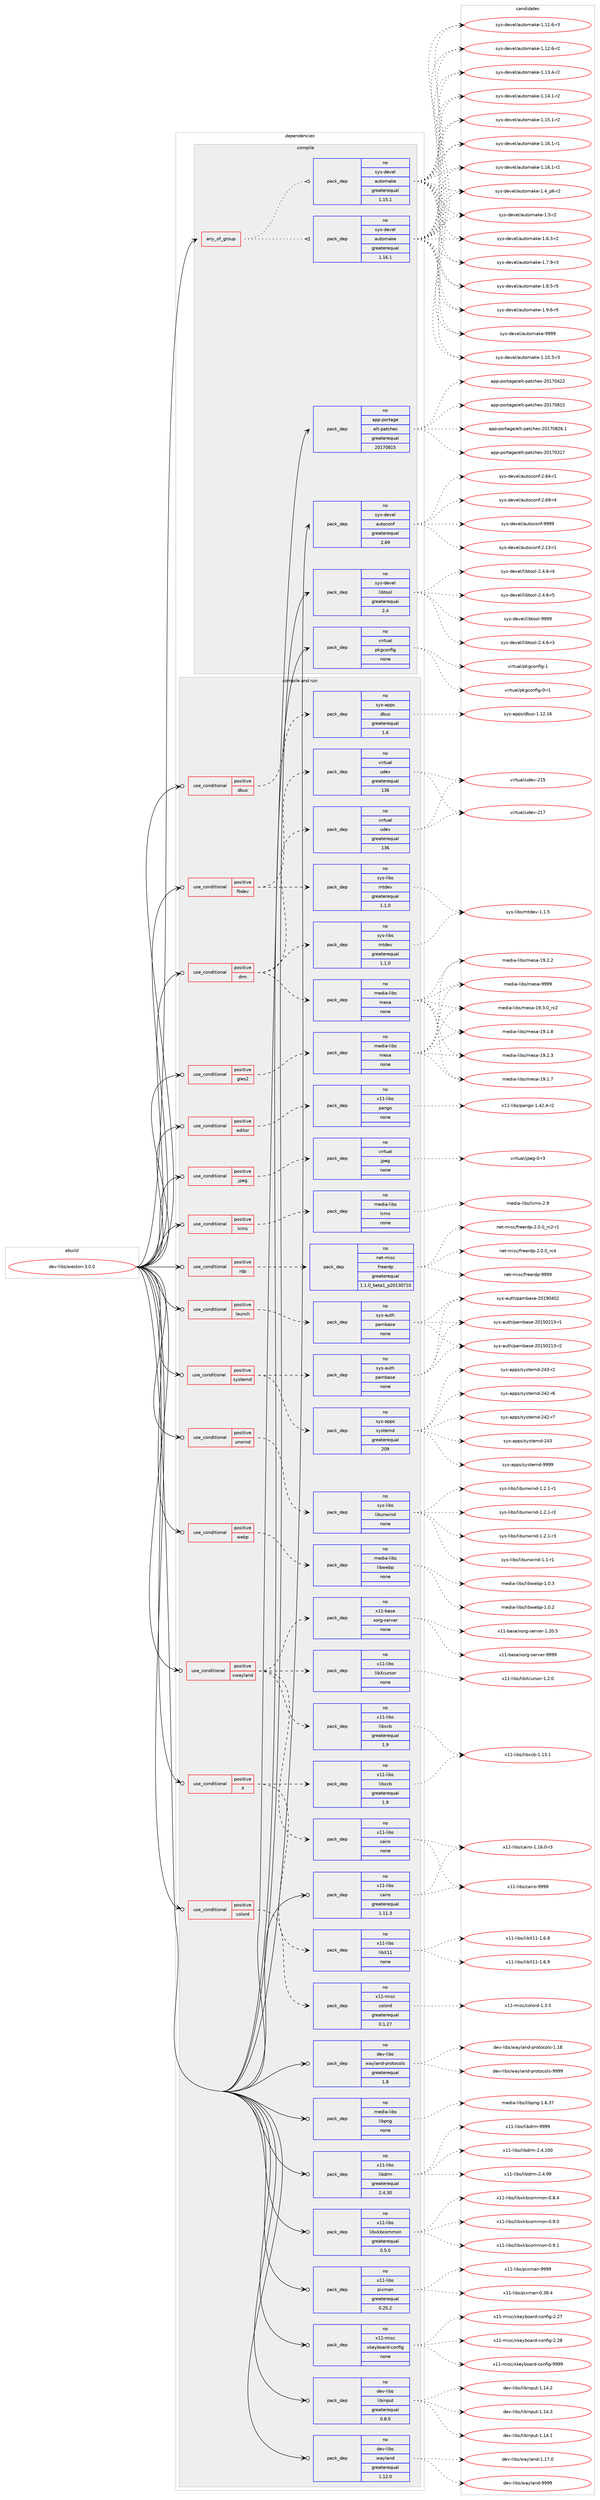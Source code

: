 digraph prolog {

# *************
# Graph options
# *************

newrank=true;
concentrate=true;
compound=true;
graph [rankdir=LR,fontname=Helvetica,fontsize=10,ranksep=1.5];#, ranksep=2.5, nodesep=0.2];
edge  [arrowhead=vee];
node  [fontname=Helvetica,fontsize=10];

# **********
# The ebuild
# **********

subgraph cluster_leftcol {
color=gray;
rank=same;
label=<<i>ebuild</i>>;
id [label="dev-libs/weston-3.0.0", color=red, width=4, href="../dev-libs/weston-3.0.0.svg"];
}

# ****************
# The dependencies
# ****************

subgraph cluster_midcol {
color=gray;
label=<<i>dependencies</i>>;
subgraph cluster_compile {
fillcolor="#eeeeee";
style=filled;
label=<<i>compile</i>>;
subgraph any11236 {
dependency569337 [label=<<TABLE BORDER="0" CELLBORDER="1" CELLSPACING="0" CELLPADDING="4"><TR><TD CELLPADDING="10">any_of_group</TD></TR></TABLE>>, shape=none, color=red];subgraph pack425111 {
dependency569338 [label=<<TABLE BORDER="0" CELLBORDER="1" CELLSPACING="0" CELLPADDING="4" WIDTH="220"><TR><TD ROWSPAN="6" CELLPADDING="30">pack_dep</TD></TR><TR><TD WIDTH="110">no</TD></TR><TR><TD>sys-devel</TD></TR><TR><TD>automake</TD></TR><TR><TD>greaterequal</TD></TR><TR><TD>1.16.1</TD></TR></TABLE>>, shape=none, color=blue];
}
dependency569337:e -> dependency569338:w [weight=20,style="dotted",arrowhead="oinv"];
subgraph pack425112 {
dependency569339 [label=<<TABLE BORDER="0" CELLBORDER="1" CELLSPACING="0" CELLPADDING="4" WIDTH="220"><TR><TD ROWSPAN="6" CELLPADDING="30">pack_dep</TD></TR><TR><TD WIDTH="110">no</TD></TR><TR><TD>sys-devel</TD></TR><TR><TD>automake</TD></TR><TR><TD>greaterequal</TD></TR><TR><TD>1.15.1</TD></TR></TABLE>>, shape=none, color=blue];
}
dependency569337:e -> dependency569339:w [weight=20,style="dotted",arrowhead="oinv"];
}
id:e -> dependency569337:w [weight=20,style="solid",arrowhead="vee"];
subgraph pack425113 {
dependency569340 [label=<<TABLE BORDER="0" CELLBORDER="1" CELLSPACING="0" CELLPADDING="4" WIDTH="220"><TR><TD ROWSPAN="6" CELLPADDING="30">pack_dep</TD></TR><TR><TD WIDTH="110">no</TD></TR><TR><TD>app-portage</TD></TR><TR><TD>elt-patches</TD></TR><TR><TD>greaterequal</TD></TR><TR><TD>20170815</TD></TR></TABLE>>, shape=none, color=blue];
}
id:e -> dependency569340:w [weight=20,style="solid",arrowhead="vee"];
subgraph pack425114 {
dependency569341 [label=<<TABLE BORDER="0" CELLBORDER="1" CELLSPACING="0" CELLPADDING="4" WIDTH="220"><TR><TD ROWSPAN="6" CELLPADDING="30">pack_dep</TD></TR><TR><TD WIDTH="110">no</TD></TR><TR><TD>sys-devel</TD></TR><TR><TD>autoconf</TD></TR><TR><TD>greaterequal</TD></TR><TR><TD>2.69</TD></TR></TABLE>>, shape=none, color=blue];
}
id:e -> dependency569341:w [weight=20,style="solid",arrowhead="vee"];
subgraph pack425115 {
dependency569342 [label=<<TABLE BORDER="0" CELLBORDER="1" CELLSPACING="0" CELLPADDING="4" WIDTH="220"><TR><TD ROWSPAN="6" CELLPADDING="30">pack_dep</TD></TR><TR><TD WIDTH="110">no</TD></TR><TR><TD>sys-devel</TD></TR><TR><TD>libtool</TD></TR><TR><TD>greaterequal</TD></TR><TR><TD>2.4</TD></TR></TABLE>>, shape=none, color=blue];
}
id:e -> dependency569342:w [weight=20,style="solid",arrowhead="vee"];
subgraph pack425116 {
dependency569343 [label=<<TABLE BORDER="0" CELLBORDER="1" CELLSPACING="0" CELLPADDING="4" WIDTH="220"><TR><TD ROWSPAN="6" CELLPADDING="30">pack_dep</TD></TR><TR><TD WIDTH="110">no</TD></TR><TR><TD>virtual</TD></TR><TR><TD>pkgconfig</TD></TR><TR><TD>none</TD></TR><TR><TD></TD></TR></TABLE>>, shape=none, color=blue];
}
id:e -> dependency569343:w [weight=20,style="solid",arrowhead="vee"];
}
subgraph cluster_compileandrun {
fillcolor="#eeeeee";
style=filled;
label=<<i>compile and run</i>>;
subgraph cond132628 {
dependency569344 [label=<<TABLE BORDER="0" CELLBORDER="1" CELLSPACING="0" CELLPADDING="4"><TR><TD ROWSPAN="3" CELLPADDING="10">use_conditional</TD></TR><TR><TD>positive</TD></TR><TR><TD>X</TD></TR></TABLE>>, shape=none, color=red];
subgraph pack425117 {
dependency569345 [label=<<TABLE BORDER="0" CELLBORDER="1" CELLSPACING="0" CELLPADDING="4" WIDTH="220"><TR><TD ROWSPAN="6" CELLPADDING="30">pack_dep</TD></TR><TR><TD WIDTH="110">no</TD></TR><TR><TD>x11-libs</TD></TR><TR><TD>libxcb</TD></TR><TR><TD>greaterequal</TD></TR><TR><TD>1.9</TD></TR></TABLE>>, shape=none, color=blue];
}
dependency569344:e -> dependency569345:w [weight=20,style="dashed",arrowhead="vee"];
subgraph pack425118 {
dependency569346 [label=<<TABLE BORDER="0" CELLBORDER="1" CELLSPACING="0" CELLPADDING="4" WIDTH="220"><TR><TD ROWSPAN="6" CELLPADDING="30">pack_dep</TD></TR><TR><TD WIDTH="110">no</TD></TR><TR><TD>x11-libs</TD></TR><TR><TD>libX11</TD></TR><TR><TD>none</TD></TR><TR><TD></TD></TR></TABLE>>, shape=none, color=blue];
}
dependency569344:e -> dependency569346:w [weight=20,style="dashed",arrowhead="vee"];
}
id:e -> dependency569344:w [weight=20,style="solid",arrowhead="odotvee"];
subgraph cond132629 {
dependency569347 [label=<<TABLE BORDER="0" CELLBORDER="1" CELLSPACING="0" CELLPADDING="4"><TR><TD ROWSPAN="3" CELLPADDING="10">use_conditional</TD></TR><TR><TD>positive</TD></TR><TR><TD>colord</TD></TR></TABLE>>, shape=none, color=red];
subgraph pack425119 {
dependency569348 [label=<<TABLE BORDER="0" CELLBORDER="1" CELLSPACING="0" CELLPADDING="4" WIDTH="220"><TR><TD ROWSPAN="6" CELLPADDING="30">pack_dep</TD></TR><TR><TD WIDTH="110">no</TD></TR><TR><TD>x11-misc</TD></TR><TR><TD>colord</TD></TR><TR><TD>greaterequal</TD></TR><TR><TD>0.1.27</TD></TR></TABLE>>, shape=none, color=blue];
}
dependency569347:e -> dependency569348:w [weight=20,style="dashed",arrowhead="vee"];
}
id:e -> dependency569347:w [weight=20,style="solid",arrowhead="odotvee"];
subgraph cond132630 {
dependency569349 [label=<<TABLE BORDER="0" CELLBORDER="1" CELLSPACING="0" CELLPADDING="4"><TR><TD ROWSPAN="3" CELLPADDING="10">use_conditional</TD></TR><TR><TD>positive</TD></TR><TR><TD>dbus</TD></TR></TABLE>>, shape=none, color=red];
subgraph pack425120 {
dependency569350 [label=<<TABLE BORDER="0" CELLBORDER="1" CELLSPACING="0" CELLPADDING="4" WIDTH="220"><TR><TD ROWSPAN="6" CELLPADDING="30">pack_dep</TD></TR><TR><TD WIDTH="110">no</TD></TR><TR><TD>sys-apps</TD></TR><TR><TD>dbus</TD></TR><TR><TD>greaterequal</TD></TR><TR><TD>1.6</TD></TR></TABLE>>, shape=none, color=blue];
}
dependency569349:e -> dependency569350:w [weight=20,style="dashed",arrowhead="vee"];
}
id:e -> dependency569349:w [weight=20,style="solid",arrowhead="odotvee"];
subgraph cond132631 {
dependency569351 [label=<<TABLE BORDER="0" CELLBORDER="1" CELLSPACING="0" CELLPADDING="4"><TR><TD ROWSPAN="3" CELLPADDING="10">use_conditional</TD></TR><TR><TD>positive</TD></TR><TR><TD>drm</TD></TR></TABLE>>, shape=none, color=red];
subgraph pack425121 {
dependency569352 [label=<<TABLE BORDER="0" CELLBORDER="1" CELLSPACING="0" CELLPADDING="4" WIDTH="220"><TR><TD ROWSPAN="6" CELLPADDING="30">pack_dep</TD></TR><TR><TD WIDTH="110">no</TD></TR><TR><TD>media-libs</TD></TR><TR><TD>mesa</TD></TR><TR><TD>none</TD></TR><TR><TD></TD></TR></TABLE>>, shape=none, color=blue];
}
dependency569351:e -> dependency569352:w [weight=20,style="dashed",arrowhead="vee"];
subgraph pack425122 {
dependency569353 [label=<<TABLE BORDER="0" CELLBORDER="1" CELLSPACING="0" CELLPADDING="4" WIDTH="220"><TR><TD ROWSPAN="6" CELLPADDING="30">pack_dep</TD></TR><TR><TD WIDTH="110">no</TD></TR><TR><TD>sys-libs</TD></TR><TR><TD>mtdev</TD></TR><TR><TD>greaterequal</TD></TR><TR><TD>1.1.0</TD></TR></TABLE>>, shape=none, color=blue];
}
dependency569351:e -> dependency569353:w [weight=20,style="dashed",arrowhead="vee"];
subgraph pack425123 {
dependency569354 [label=<<TABLE BORDER="0" CELLBORDER="1" CELLSPACING="0" CELLPADDING="4" WIDTH="220"><TR><TD ROWSPAN="6" CELLPADDING="30">pack_dep</TD></TR><TR><TD WIDTH="110">no</TD></TR><TR><TD>virtual</TD></TR><TR><TD>udev</TD></TR><TR><TD>greaterequal</TD></TR><TR><TD>136</TD></TR></TABLE>>, shape=none, color=blue];
}
dependency569351:e -> dependency569354:w [weight=20,style="dashed",arrowhead="vee"];
}
id:e -> dependency569351:w [weight=20,style="solid",arrowhead="odotvee"];
subgraph cond132632 {
dependency569355 [label=<<TABLE BORDER="0" CELLBORDER="1" CELLSPACING="0" CELLPADDING="4"><TR><TD ROWSPAN="3" CELLPADDING="10">use_conditional</TD></TR><TR><TD>positive</TD></TR><TR><TD>editor</TD></TR></TABLE>>, shape=none, color=red];
subgraph pack425124 {
dependency569356 [label=<<TABLE BORDER="0" CELLBORDER="1" CELLSPACING="0" CELLPADDING="4" WIDTH="220"><TR><TD ROWSPAN="6" CELLPADDING="30">pack_dep</TD></TR><TR><TD WIDTH="110">no</TD></TR><TR><TD>x11-libs</TD></TR><TR><TD>pango</TD></TR><TR><TD>none</TD></TR><TR><TD></TD></TR></TABLE>>, shape=none, color=blue];
}
dependency569355:e -> dependency569356:w [weight=20,style="dashed",arrowhead="vee"];
}
id:e -> dependency569355:w [weight=20,style="solid",arrowhead="odotvee"];
subgraph cond132633 {
dependency569357 [label=<<TABLE BORDER="0" CELLBORDER="1" CELLSPACING="0" CELLPADDING="4"><TR><TD ROWSPAN="3" CELLPADDING="10">use_conditional</TD></TR><TR><TD>positive</TD></TR><TR><TD>fbdev</TD></TR></TABLE>>, shape=none, color=red];
subgraph pack425125 {
dependency569358 [label=<<TABLE BORDER="0" CELLBORDER="1" CELLSPACING="0" CELLPADDING="4" WIDTH="220"><TR><TD ROWSPAN="6" CELLPADDING="30">pack_dep</TD></TR><TR><TD WIDTH="110">no</TD></TR><TR><TD>sys-libs</TD></TR><TR><TD>mtdev</TD></TR><TR><TD>greaterequal</TD></TR><TR><TD>1.1.0</TD></TR></TABLE>>, shape=none, color=blue];
}
dependency569357:e -> dependency569358:w [weight=20,style="dashed",arrowhead="vee"];
subgraph pack425126 {
dependency569359 [label=<<TABLE BORDER="0" CELLBORDER="1" CELLSPACING="0" CELLPADDING="4" WIDTH="220"><TR><TD ROWSPAN="6" CELLPADDING="30">pack_dep</TD></TR><TR><TD WIDTH="110">no</TD></TR><TR><TD>virtual</TD></TR><TR><TD>udev</TD></TR><TR><TD>greaterequal</TD></TR><TR><TD>136</TD></TR></TABLE>>, shape=none, color=blue];
}
dependency569357:e -> dependency569359:w [weight=20,style="dashed",arrowhead="vee"];
}
id:e -> dependency569357:w [weight=20,style="solid",arrowhead="odotvee"];
subgraph cond132634 {
dependency569360 [label=<<TABLE BORDER="0" CELLBORDER="1" CELLSPACING="0" CELLPADDING="4"><TR><TD ROWSPAN="3" CELLPADDING="10">use_conditional</TD></TR><TR><TD>positive</TD></TR><TR><TD>gles2</TD></TR></TABLE>>, shape=none, color=red];
subgraph pack425127 {
dependency569361 [label=<<TABLE BORDER="0" CELLBORDER="1" CELLSPACING="0" CELLPADDING="4" WIDTH="220"><TR><TD ROWSPAN="6" CELLPADDING="30">pack_dep</TD></TR><TR><TD WIDTH="110">no</TD></TR><TR><TD>media-libs</TD></TR><TR><TD>mesa</TD></TR><TR><TD>none</TD></TR><TR><TD></TD></TR></TABLE>>, shape=none, color=blue];
}
dependency569360:e -> dependency569361:w [weight=20,style="dashed",arrowhead="vee"];
}
id:e -> dependency569360:w [weight=20,style="solid",arrowhead="odotvee"];
subgraph cond132635 {
dependency569362 [label=<<TABLE BORDER="0" CELLBORDER="1" CELLSPACING="0" CELLPADDING="4"><TR><TD ROWSPAN="3" CELLPADDING="10">use_conditional</TD></TR><TR><TD>positive</TD></TR><TR><TD>jpeg</TD></TR></TABLE>>, shape=none, color=red];
subgraph pack425128 {
dependency569363 [label=<<TABLE BORDER="0" CELLBORDER="1" CELLSPACING="0" CELLPADDING="4" WIDTH="220"><TR><TD ROWSPAN="6" CELLPADDING="30">pack_dep</TD></TR><TR><TD WIDTH="110">no</TD></TR><TR><TD>virtual</TD></TR><TR><TD>jpeg</TD></TR><TR><TD>none</TD></TR><TR><TD></TD></TR></TABLE>>, shape=none, color=blue];
}
dependency569362:e -> dependency569363:w [weight=20,style="dashed",arrowhead="vee"];
}
id:e -> dependency569362:w [weight=20,style="solid",arrowhead="odotvee"];
subgraph cond132636 {
dependency569364 [label=<<TABLE BORDER="0" CELLBORDER="1" CELLSPACING="0" CELLPADDING="4"><TR><TD ROWSPAN="3" CELLPADDING="10">use_conditional</TD></TR><TR><TD>positive</TD></TR><TR><TD>launch</TD></TR></TABLE>>, shape=none, color=red];
subgraph pack425129 {
dependency569365 [label=<<TABLE BORDER="0" CELLBORDER="1" CELLSPACING="0" CELLPADDING="4" WIDTH="220"><TR><TD ROWSPAN="6" CELLPADDING="30">pack_dep</TD></TR><TR><TD WIDTH="110">no</TD></TR><TR><TD>sys-auth</TD></TR><TR><TD>pambase</TD></TR><TR><TD>none</TD></TR><TR><TD></TD></TR></TABLE>>, shape=none, color=blue];
}
dependency569364:e -> dependency569365:w [weight=20,style="dashed",arrowhead="vee"];
}
id:e -> dependency569364:w [weight=20,style="solid",arrowhead="odotvee"];
subgraph cond132637 {
dependency569366 [label=<<TABLE BORDER="0" CELLBORDER="1" CELLSPACING="0" CELLPADDING="4"><TR><TD ROWSPAN="3" CELLPADDING="10">use_conditional</TD></TR><TR><TD>positive</TD></TR><TR><TD>lcms</TD></TR></TABLE>>, shape=none, color=red];
subgraph pack425130 {
dependency569367 [label=<<TABLE BORDER="0" CELLBORDER="1" CELLSPACING="0" CELLPADDING="4" WIDTH="220"><TR><TD ROWSPAN="6" CELLPADDING="30">pack_dep</TD></TR><TR><TD WIDTH="110">no</TD></TR><TR><TD>media-libs</TD></TR><TR><TD>lcms</TD></TR><TR><TD>none</TD></TR><TR><TD></TD></TR></TABLE>>, shape=none, color=blue];
}
dependency569366:e -> dependency569367:w [weight=20,style="dashed",arrowhead="vee"];
}
id:e -> dependency569366:w [weight=20,style="solid",arrowhead="odotvee"];
subgraph cond132638 {
dependency569368 [label=<<TABLE BORDER="0" CELLBORDER="1" CELLSPACING="0" CELLPADDING="4"><TR><TD ROWSPAN="3" CELLPADDING="10">use_conditional</TD></TR><TR><TD>positive</TD></TR><TR><TD>rdp</TD></TR></TABLE>>, shape=none, color=red];
subgraph pack425131 {
dependency569369 [label=<<TABLE BORDER="0" CELLBORDER="1" CELLSPACING="0" CELLPADDING="4" WIDTH="220"><TR><TD ROWSPAN="6" CELLPADDING="30">pack_dep</TD></TR><TR><TD WIDTH="110">no</TD></TR><TR><TD>net-misc</TD></TR><TR><TD>freerdp</TD></TR><TR><TD>greaterequal</TD></TR><TR><TD>1.1.0_beta1_p20130710</TD></TR></TABLE>>, shape=none, color=blue];
}
dependency569368:e -> dependency569369:w [weight=20,style="dashed",arrowhead="vee"];
}
id:e -> dependency569368:w [weight=20,style="solid",arrowhead="odotvee"];
subgraph cond132639 {
dependency569370 [label=<<TABLE BORDER="0" CELLBORDER="1" CELLSPACING="0" CELLPADDING="4"><TR><TD ROWSPAN="3" CELLPADDING="10">use_conditional</TD></TR><TR><TD>positive</TD></TR><TR><TD>systemd</TD></TR></TABLE>>, shape=none, color=red];
subgraph pack425132 {
dependency569371 [label=<<TABLE BORDER="0" CELLBORDER="1" CELLSPACING="0" CELLPADDING="4" WIDTH="220"><TR><TD ROWSPAN="6" CELLPADDING="30">pack_dep</TD></TR><TR><TD WIDTH="110">no</TD></TR><TR><TD>sys-auth</TD></TR><TR><TD>pambase</TD></TR><TR><TD>none</TD></TR><TR><TD></TD></TR></TABLE>>, shape=none, color=blue];
}
dependency569370:e -> dependency569371:w [weight=20,style="dashed",arrowhead="vee"];
subgraph pack425133 {
dependency569372 [label=<<TABLE BORDER="0" CELLBORDER="1" CELLSPACING="0" CELLPADDING="4" WIDTH="220"><TR><TD ROWSPAN="6" CELLPADDING="30">pack_dep</TD></TR><TR><TD WIDTH="110">no</TD></TR><TR><TD>sys-apps</TD></TR><TR><TD>systemd</TD></TR><TR><TD>greaterequal</TD></TR><TR><TD>209</TD></TR></TABLE>>, shape=none, color=blue];
}
dependency569370:e -> dependency569372:w [weight=20,style="dashed",arrowhead="vee"];
}
id:e -> dependency569370:w [weight=20,style="solid",arrowhead="odotvee"];
subgraph cond132640 {
dependency569373 [label=<<TABLE BORDER="0" CELLBORDER="1" CELLSPACING="0" CELLPADDING="4"><TR><TD ROWSPAN="3" CELLPADDING="10">use_conditional</TD></TR><TR><TD>positive</TD></TR><TR><TD>unwind</TD></TR></TABLE>>, shape=none, color=red];
subgraph pack425134 {
dependency569374 [label=<<TABLE BORDER="0" CELLBORDER="1" CELLSPACING="0" CELLPADDING="4" WIDTH="220"><TR><TD ROWSPAN="6" CELLPADDING="30">pack_dep</TD></TR><TR><TD WIDTH="110">no</TD></TR><TR><TD>sys-libs</TD></TR><TR><TD>libunwind</TD></TR><TR><TD>none</TD></TR><TR><TD></TD></TR></TABLE>>, shape=none, color=blue];
}
dependency569373:e -> dependency569374:w [weight=20,style="dashed",arrowhead="vee"];
}
id:e -> dependency569373:w [weight=20,style="solid",arrowhead="odotvee"];
subgraph cond132641 {
dependency569375 [label=<<TABLE BORDER="0" CELLBORDER="1" CELLSPACING="0" CELLPADDING="4"><TR><TD ROWSPAN="3" CELLPADDING="10">use_conditional</TD></TR><TR><TD>positive</TD></TR><TR><TD>webp</TD></TR></TABLE>>, shape=none, color=red];
subgraph pack425135 {
dependency569376 [label=<<TABLE BORDER="0" CELLBORDER="1" CELLSPACING="0" CELLPADDING="4" WIDTH="220"><TR><TD ROWSPAN="6" CELLPADDING="30">pack_dep</TD></TR><TR><TD WIDTH="110">no</TD></TR><TR><TD>media-libs</TD></TR><TR><TD>libwebp</TD></TR><TR><TD>none</TD></TR><TR><TD></TD></TR></TABLE>>, shape=none, color=blue];
}
dependency569375:e -> dependency569376:w [weight=20,style="dashed",arrowhead="vee"];
}
id:e -> dependency569375:w [weight=20,style="solid",arrowhead="odotvee"];
subgraph cond132642 {
dependency569377 [label=<<TABLE BORDER="0" CELLBORDER="1" CELLSPACING="0" CELLPADDING="4"><TR><TD ROWSPAN="3" CELLPADDING="10">use_conditional</TD></TR><TR><TD>positive</TD></TR><TR><TD>xwayland</TD></TR></TABLE>>, shape=none, color=red];
subgraph pack425136 {
dependency569378 [label=<<TABLE BORDER="0" CELLBORDER="1" CELLSPACING="0" CELLPADDING="4" WIDTH="220"><TR><TD ROWSPAN="6" CELLPADDING="30">pack_dep</TD></TR><TR><TD WIDTH="110">no</TD></TR><TR><TD>x11-base</TD></TR><TR><TD>xorg-server</TD></TR><TR><TD>none</TD></TR><TR><TD></TD></TR></TABLE>>, shape=none, color=blue];
}
dependency569377:e -> dependency569378:w [weight=20,style="dashed",arrowhead="vee"];
subgraph pack425137 {
dependency569379 [label=<<TABLE BORDER="0" CELLBORDER="1" CELLSPACING="0" CELLPADDING="4" WIDTH="220"><TR><TD ROWSPAN="6" CELLPADDING="30">pack_dep</TD></TR><TR><TD WIDTH="110">no</TD></TR><TR><TD>x11-libs</TD></TR><TR><TD>cairo</TD></TR><TR><TD>none</TD></TR><TR><TD></TD></TR></TABLE>>, shape=none, color=blue];
}
dependency569377:e -> dependency569379:w [weight=20,style="dashed",arrowhead="vee"];
subgraph pack425138 {
dependency569380 [label=<<TABLE BORDER="0" CELLBORDER="1" CELLSPACING="0" CELLPADDING="4" WIDTH="220"><TR><TD ROWSPAN="6" CELLPADDING="30">pack_dep</TD></TR><TR><TD WIDTH="110">no</TD></TR><TR><TD>x11-libs</TD></TR><TR><TD>libxcb</TD></TR><TR><TD>greaterequal</TD></TR><TR><TD>1.9</TD></TR></TABLE>>, shape=none, color=blue];
}
dependency569377:e -> dependency569380:w [weight=20,style="dashed",arrowhead="vee"];
subgraph pack425139 {
dependency569381 [label=<<TABLE BORDER="0" CELLBORDER="1" CELLSPACING="0" CELLPADDING="4" WIDTH="220"><TR><TD ROWSPAN="6" CELLPADDING="30">pack_dep</TD></TR><TR><TD WIDTH="110">no</TD></TR><TR><TD>x11-libs</TD></TR><TR><TD>libXcursor</TD></TR><TR><TD>none</TD></TR><TR><TD></TD></TR></TABLE>>, shape=none, color=blue];
}
dependency569377:e -> dependency569381:w [weight=20,style="dashed",arrowhead="vee"];
}
id:e -> dependency569377:w [weight=20,style="solid",arrowhead="odotvee"];
subgraph pack425140 {
dependency569382 [label=<<TABLE BORDER="0" CELLBORDER="1" CELLSPACING="0" CELLPADDING="4" WIDTH="220"><TR><TD ROWSPAN="6" CELLPADDING="30">pack_dep</TD></TR><TR><TD WIDTH="110">no</TD></TR><TR><TD>dev-libs</TD></TR><TR><TD>libinput</TD></TR><TR><TD>greaterequal</TD></TR><TR><TD>0.8.0</TD></TR></TABLE>>, shape=none, color=blue];
}
id:e -> dependency569382:w [weight=20,style="solid",arrowhead="odotvee"];
subgraph pack425141 {
dependency569383 [label=<<TABLE BORDER="0" CELLBORDER="1" CELLSPACING="0" CELLPADDING="4" WIDTH="220"><TR><TD ROWSPAN="6" CELLPADDING="30">pack_dep</TD></TR><TR><TD WIDTH="110">no</TD></TR><TR><TD>dev-libs</TD></TR><TR><TD>wayland</TD></TR><TR><TD>greaterequal</TD></TR><TR><TD>1.12.0</TD></TR></TABLE>>, shape=none, color=blue];
}
id:e -> dependency569383:w [weight=20,style="solid",arrowhead="odotvee"];
subgraph pack425142 {
dependency569384 [label=<<TABLE BORDER="0" CELLBORDER="1" CELLSPACING="0" CELLPADDING="4" WIDTH="220"><TR><TD ROWSPAN="6" CELLPADDING="30">pack_dep</TD></TR><TR><TD WIDTH="110">no</TD></TR><TR><TD>dev-libs</TD></TR><TR><TD>wayland-protocols</TD></TR><TR><TD>greaterequal</TD></TR><TR><TD>1.8</TD></TR></TABLE>>, shape=none, color=blue];
}
id:e -> dependency569384:w [weight=20,style="solid",arrowhead="odotvee"];
subgraph pack425143 {
dependency569385 [label=<<TABLE BORDER="0" CELLBORDER="1" CELLSPACING="0" CELLPADDING="4" WIDTH="220"><TR><TD ROWSPAN="6" CELLPADDING="30">pack_dep</TD></TR><TR><TD WIDTH="110">no</TD></TR><TR><TD>media-libs</TD></TR><TR><TD>libpng</TD></TR><TR><TD>none</TD></TR><TR><TD></TD></TR></TABLE>>, shape=none, color=blue];
}
id:e -> dependency569385:w [weight=20,style="solid",arrowhead="odotvee"];
subgraph pack425144 {
dependency569386 [label=<<TABLE BORDER="0" CELLBORDER="1" CELLSPACING="0" CELLPADDING="4" WIDTH="220"><TR><TD ROWSPAN="6" CELLPADDING="30">pack_dep</TD></TR><TR><TD WIDTH="110">no</TD></TR><TR><TD>x11-libs</TD></TR><TR><TD>cairo</TD></TR><TR><TD>greaterequal</TD></TR><TR><TD>1.11.3</TD></TR></TABLE>>, shape=none, color=blue];
}
id:e -> dependency569386:w [weight=20,style="solid",arrowhead="odotvee"];
subgraph pack425145 {
dependency569387 [label=<<TABLE BORDER="0" CELLBORDER="1" CELLSPACING="0" CELLPADDING="4" WIDTH="220"><TR><TD ROWSPAN="6" CELLPADDING="30">pack_dep</TD></TR><TR><TD WIDTH="110">no</TD></TR><TR><TD>x11-libs</TD></TR><TR><TD>libdrm</TD></TR><TR><TD>greaterequal</TD></TR><TR><TD>2.4.30</TD></TR></TABLE>>, shape=none, color=blue];
}
id:e -> dependency569387:w [weight=20,style="solid",arrowhead="odotvee"];
subgraph pack425146 {
dependency569388 [label=<<TABLE BORDER="0" CELLBORDER="1" CELLSPACING="0" CELLPADDING="4" WIDTH="220"><TR><TD ROWSPAN="6" CELLPADDING="30">pack_dep</TD></TR><TR><TD WIDTH="110">no</TD></TR><TR><TD>x11-libs</TD></TR><TR><TD>libxkbcommon</TD></TR><TR><TD>greaterequal</TD></TR><TR><TD>0.5.0</TD></TR></TABLE>>, shape=none, color=blue];
}
id:e -> dependency569388:w [weight=20,style="solid",arrowhead="odotvee"];
subgraph pack425147 {
dependency569389 [label=<<TABLE BORDER="0" CELLBORDER="1" CELLSPACING="0" CELLPADDING="4" WIDTH="220"><TR><TD ROWSPAN="6" CELLPADDING="30">pack_dep</TD></TR><TR><TD WIDTH="110">no</TD></TR><TR><TD>x11-libs</TD></TR><TR><TD>pixman</TD></TR><TR><TD>greaterequal</TD></TR><TR><TD>0.25.2</TD></TR></TABLE>>, shape=none, color=blue];
}
id:e -> dependency569389:w [weight=20,style="solid",arrowhead="odotvee"];
subgraph pack425148 {
dependency569390 [label=<<TABLE BORDER="0" CELLBORDER="1" CELLSPACING="0" CELLPADDING="4" WIDTH="220"><TR><TD ROWSPAN="6" CELLPADDING="30">pack_dep</TD></TR><TR><TD WIDTH="110">no</TD></TR><TR><TD>x11-misc</TD></TR><TR><TD>xkeyboard-config</TD></TR><TR><TD>none</TD></TR><TR><TD></TD></TR></TABLE>>, shape=none, color=blue];
}
id:e -> dependency569390:w [weight=20,style="solid",arrowhead="odotvee"];
}
subgraph cluster_run {
fillcolor="#eeeeee";
style=filled;
label=<<i>run</i>>;
}
}

# **************
# The candidates
# **************

subgraph cluster_choices {
rank=same;
color=gray;
label=<<i>candidates</i>>;

subgraph choice425111 {
color=black;
nodesep=1;
choice11512111545100101118101108479711711611110997107101454946494846514511451 [label="sys-devel/automake-1.10.3-r3", color=red, width=4,href="../sys-devel/automake-1.10.3-r3.svg"];
choice11512111545100101118101108479711711611110997107101454946494946544511451 [label="sys-devel/automake-1.11.6-r3", color=red, width=4,href="../sys-devel/automake-1.11.6-r3.svg"];
choice11512111545100101118101108479711711611110997107101454946495046544511450 [label="sys-devel/automake-1.12.6-r2", color=red, width=4,href="../sys-devel/automake-1.12.6-r2.svg"];
choice11512111545100101118101108479711711611110997107101454946495146524511450 [label="sys-devel/automake-1.13.4-r2", color=red, width=4,href="../sys-devel/automake-1.13.4-r2.svg"];
choice11512111545100101118101108479711711611110997107101454946495246494511450 [label="sys-devel/automake-1.14.1-r2", color=red, width=4,href="../sys-devel/automake-1.14.1-r2.svg"];
choice11512111545100101118101108479711711611110997107101454946495346494511450 [label="sys-devel/automake-1.15.1-r2", color=red, width=4,href="../sys-devel/automake-1.15.1-r2.svg"];
choice11512111545100101118101108479711711611110997107101454946495446494511449 [label="sys-devel/automake-1.16.1-r1", color=red, width=4,href="../sys-devel/automake-1.16.1-r1.svg"];
choice11512111545100101118101108479711711611110997107101454946495446494511450 [label="sys-devel/automake-1.16.1-r2", color=red, width=4,href="../sys-devel/automake-1.16.1-r2.svg"];
choice115121115451001011181011084797117116111109971071014549465295112544511450 [label="sys-devel/automake-1.4_p6-r2", color=red, width=4,href="../sys-devel/automake-1.4_p6-r2.svg"];
choice11512111545100101118101108479711711611110997107101454946534511450 [label="sys-devel/automake-1.5-r2", color=red, width=4,href="../sys-devel/automake-1.5-r2.svg"];
choice115121115451001011181011084797117116111109971071014549465446514511450 [label="sys-devel/automake-1.6.3-r2", color=red, width=4,href="../sys-devel/automake-1.6.3-r2.svg"];
choice115121115451001011181011084797117116111109971071014549465546574511451 [label="sys-devel/automake-1.7.9-r3", color=red, width=4,href="../sys-devel/automake-1.7.9-r3.svg"];
choice115121115451001011181011084797117116111109971071014549465646534511453 [label="sys-devel/automake-1.8.5-r5", color=red, width=4,href="../sys-devel/automake-1.8.5-r5.svg"];
choice115121115451001011181011084797117116111109971071014549465746544511453 [label="sys-devel/automake-1.9.6-r5", color=red, width=4,href="../sys-devel/automake-1.9.6-r5.svg"];
choice115121115451001011181011084797117116111109971071014557575757 [label="sys-devel/automake-9999", color=red, width=4,href="../sys-devel/automake-9999.svg"];
dependency569338:e -> choice11512111545100101118101108479711711611110997107101454946494846514511451:w [style=dotted,weight="100"];
dependency569338:e -> choice11512111545100101118101108479711711611110997107101454946494946544511451:w [style=dotted,weight="100"];
dependency569338:e -> choice11512111545100101118101108479711711611110997107101454946495046544511450:w [style=dotted,weight="100"];
dependency569338:e -> choice11512111545100101118101108479711711611110997107101454946495146524511450:w [style=dotted,weight="100"];
dependency569338:e -> choice11512111545100101118101108479711711611110997107101454946495246494511450:w [style=dotted,weight="100"];
dependency569338:e -> choice11512111545100101118101108479711711611110997107101454946495346494511450:w [style=dotted,weight="100"];
dependency569338:e -> choice11512111545100101118101108479711711611110997107101454946495446494511449:w [style=dotted,weight="100"];
dependency569338:e -> choice11512111545100101118101108479711711611110997107101454946495446494511450:w [style=dotted,weight="100"];
dependency569338:e -> choice115121115451001011181011084797117116111109971071014549465295112544511450:w [style=dotted,weight="100"];
dependency569338:e -> choice11512111545100101118101108479711711611110997107101454946534511450:w [style=dotted,weight="100"];
dependency569338:e -> choice115121115451001011181011084797117116111109971071014549465446514511450:w [style=dotted,weight="100"];
dependency569338:e -> choice115121115451001011181011084797117116111109971071014549465546574511451:w [style=dotted,weight="100"];
dependency569338:e -> choice115121115451001011181011084797117116111109971071014549465646534511453:w [style=dotted,weight="100"];
dependency569338:e -> choice115121115451001011181011084797117116111109971071014549465746544511453:w [style=dotted,weight="100"];
dependency569338:e -> choice115121115451001011181011084797117116111109971071014557575757:w [style=dotted,weight="100"];
}
subgraph choice425112 {
color=black;
nodesep=1;
choice11512111545100101118101108479711711611110997107101454946494846514511451 [label="sys-devel/automake-1.10.3-r3", color=red, width=4,href="../sys-devel/automake-1.10.3-r3.svg"];
choice11512111545100101118101108479711711611110997107101454946494946544511451 [label="sys-devel/automake-1.11.6-r3", color=red, width=4,href="../sys-devel/automake-1.11.6-r3.svg"];
choice11512111545100101118101108479711711611110997107101454946495046544511450 [label="sys-devel/automake-1.12.6-r2", color=red, width=4,href="../sys-devel/automake-1.12.6-r2.svg"];
choice11512111545100101118101108479711711611110997107101454946495146524511450 [label="sys-devel/automake-1.13.4-r2", color=red, width=4,href="../sys-devel/automake-1.13.4-r2.svg"];
choice11512111545100101118101108479711711611110997107101454946495246494511450 [label="sys-devel/automake-1.14.1-r2", color=red, width=4,href="../sys-devel/automake-1.14.1-r2.svg"];
choice11512111545100101118101108479711711611110997107101454946495346494511450 [label="sys-devel/automake-1.15.1-r2", color=red, width=4,href="../sys-devel/automake-1.15.1-r2.svg"];
choice11512111545100101118101108479711711611110997107101454946495446494511449 [label="sys-devel/automake-1.16.1-r1", color=red, width=4,href="../sys-devel/automake-1.16.1-r1.svg"];
choice11512111545100101118101108479711711611110997107101454946495446494511450 [label="sys-devel/automake-1.16.1-r2", color=red, width=4,href="../sys-devel/automake-1.16.1-r2.svg"];
choice115121115451001011181011084797117116111109971071014549465295112544511450 [label="sys-devel/automake-1.4_p6-r2", color=red, width=4,href="../sys-devel/automake-1.4_p6-r2.svg"];
choice11512111545100101118101108479711711611110997107101454946534511450 [label="sys-devel/automake-1.5-r2", color=red, width=4,href="../sys-devel/automake-1.5-r2.svg"];
choice115121115451001011181011084797117116111109971071014549465446514511450 [label="sys-devel/automake-1.6.3-r2", color=red, width=4,href="../sys-devel/automake-1.6.3-r2.svg"];
choice115121115451001011181011084797117116111109971071014549465546574511451 [label="sys-devel/automake-1.7.9-r3", color=red, width=4,href="../sys-devel/automake-1.7.9-r3.svg"];
choice115121115451001011181011084797117116111109971071014549465646534511453 [label="sys-devel/automake-1.8.5-r5", color=red, width=4,href="../sys-devel/automake-1.8.5-r5.svg"];
choice115121115451001011181011084797117116111109971071014549465746544511453 [label="sys-devel/automake-1.9.6-r5", color=red, width=4,href="../sys-devel/automake-1.9.6-r5.svg"];
choice115121115451001011181011084797117116111109971071014557575757 [label="sys-devel/automake-9999", color=red, width=4,href="../sys-devel/automake-9999.svg"];
dependency569339:e -> choice11512111545100101118101108479711711611110997107101454946494846514511451:w [style=dotted,weight="100"];
dependency569339:e -> choice11512111545100101118101108479711711611110997107101454946494946544511451:w [style=dotted,weight="100"];
dependency569339:e -> choice11512111545100101118101108479711711611110997107101454946495046544511450:w [style=dotted,weight="100"];
dependency569339:e -> choice11512111545100101118101108479711711611110997107101454946495146524511450:w [style=dotted,weight="100"];
dependency569339:e -> choice11512111545100101118101108479711711611110997107101454946495246494511450:w [style=dotted,weight="100"];
dependency569339:e -> choice11512111545100101118101108479711711611110997107101454946495346494511450:w [style=dotted,weight="100"];
dependency569339:e -> choice11512111545100101118101108479711711611110997107101454946495446494511449:w [style=dotted,weight="100"];
dependency569339:e -> choice11512111545100101118101108479711711611110997107101454946495446494511450:w [style=dotted,weight="100"];
dependency569339:e -> choice115121115451001011181011084797117116111109971071014549465295112544511450:w [style=dotted,weight="100"];
dependency569339:e -> choice11512111545100101118101108479711711611110997107101454946534511450:w [style=dotted,weight="100"];
dependency569339:e -> choice115121115451001011181011084797117116111109971071014549465446514511450:w [style=dotted,weight="100"];
dependency569339:e -> choice115121115451001011181011084797117116111109971071014549465546574511451:w [style=dotted,weight="100"];
dependency569339:e -> choice115121115451001011181011084797117116111109971071014549465646534511453:w [style=dotted,weight="100"];
dependency569339:e -> choice115121115451001011181011084797117116111109971071014549465746544511453:w [style=dotted,weight="100"];
dependency569339:e -> choice115121115451001011181011084797117116111109971071014557575757:w [style=dotted,weight="100"];
}
subgraph choice425113 {
color=black;
nodesep=1;
choice97112112451121111141169710310147101108116451129711699104101115455048495548514955 [label="app-portage/elt-patches-20170317", color=red, width=4,href="../app-portage/elt-patches-20170317.svg"];
choice97112112451121111141169710310147101108116451129711699104101115455048495548525050 [label="app-portage/elt-patches-20170422", color=red, width=4,href="../app-portage/elt-patches-20170422.svg"];
choice97112112451121111141169710310147101108116451129711699104101115455048495548564953 [label="app-portage/elt-patches-20170815", color=red, width=4,href="../app-portage/elt-patches-20170815.svg"];
choice971121124511211111411697103101471011081164511297116991041011154550484955485650544649 [label="app-portage/elt-patches-20170826.1", color=red, width=4,href="../app-portage/elt-patches-20170826.1.svg"];
dependency569340:e -> choice97112112451121111141169710310147101108116451129711699104101115455048495548514955:w [style=dotted,weight="100"];
dependency569340:e -> choice97112112451121111141169710310147101108116451129711699104101115455048495548525050:w [style=dotted,weight="100"];
dependency569340:e -> choice97112112451121111141169710310147101108116451129711699104101115455048495548564953:w [style=dotted,weight="100"];
dependency569340:e -> choice971121124511211111411697103101471011081164511297116991041011154550484955485650544649:w [style=dotted,weight="100"];
}
subgraph choice425114 {
color=black;
nodesep=1;
choice1151211154510010111810110847971171161119911111010245504649514511449 [label="sys-devel/autoconf-2.13-r1", color=red, width=4,href="../sys-devel/autoconf-2.13-r1.svg"];
choice1151211154510010111810110847971171161119911111010245504654524511449 [label="sys-devel/autoconf-2.64-r1", color=red, width=4,href="../sys-devel/autoconf-2.64-r1.svg"];
choice1151211154510010111810110847971171161119911111010245504654574511452 [label="sys-devel/autoconf-2.69-r4", color=red, width=4,href="../sys-devel/autoconf-2.69-r4.svg"];
choice115121115451001011181011084797117116111991111101024557575757 [label="sys-devel/autoconf-9999", color=red, width=4,href="../sys-devel/autoconf-9999.svg"];
dependency569341:e -> choice1151211154510010111810110847971171161119911111010245504649514511449:w [style=dotted,weight="100"];
dependency569341:e -> choice1151211154510010111810110847971171161119911111010245504654524511449:w [style=dotted,weight="100"];
dependency569341:e -> choice1151211154510010111810110847971171161119911111010245504654574511452:w [style=dotted,weight="100"];
dependency569341:e -> choice115121115451001011181011084797117116111991111101024557575757:w [style=dotted,weight="100"];
}
subgraph choice425115 {
color=black;
nodesep=1;
choice1151211154510010111810110847108105981161111111084550465246544511451 [label="sys-devel/libtool-2.4.6-r3", color=red, width=4,href="../sys-devel/libtool-2.4.6-r3.svg"];
choice1151211154510010111810110847108105981161111111084550465246544511452 [label="sys-devel/libtool-2.4.6-r4", color=red, width=4,href="../sys-devel/libtool-2.4.6-r4.svg"];
choice1151211154510010111810110847108105981161111111084550465246544511453 [label="sys-devel/libtool-2.4.6-r5", color=red, width=4,href="../sys-devel/libtool-2.4.6-r5.svg"];
choice1151211154510010111810110847108105981161111111084557575757 [label="sys-devel/libtool-9999", color=red, width=4,href="../sys-devel/libtool-9999.svg"];
dependency569342:e -> choice1151211154510010111810110847108105981161111111084550465246544511451:w [style=dotted,weight="100"];
dependency569342:e -> choice1151211154510010111810110847108105981161111111084550465246544511452:w [style=dotted,weight="100"];
dependency569342:e -> choice1151211154510010111810110847108105981161111111084550465246544511453:w [style=dotted,weight="100"];
dependency569342:e -> choice1151211154510010111810110847108105981161111111084557575757:w [style=dotted,weight="100"];
}
subgraph choice425116 {
color=black;
nodesep=1;
choice11810511411611797108471121071039911111010210510345484511449 [label="virtual/pkgconfig-0-r1", color=red, width=4,href="../virtual/pkgconfig-0-r1.svg"];
choice1181051141161179710847112107103991111101021051034549 [label="virtual/pkgconfig-1", color=red, width=4,href="../virtual/pkgconfig-1.svg"];
dependency569343:e -> choice11810511411611797108471121071039911111010210510345484511449:w [style=dotted,weight="100"];
dependency569343:e -> choice1181051141161179710847112107103991111101021051034549:w [style=dotted,weight="100"];
}
subgraph choice425117 {
color=black;
nodesep=1;
choice120494945108105981154710810598120999845494649514649 [label="x11-libs/libxcb-1.13.1", color=red, width=4,href="../x11-libs/libxcb-1.13.1.svg"];
dependency569345:e -> choice120494945108105981154710810598120999845494649514649:w [style=dotted,weight="100"];
}
subgraph choice425118 {
color=black;
nodesep=1;
choice120494945108105981154710810598884949454946544656 [label="x11-libs/libX11-1.6.8", color=red, width=4,href="../x11-libs/libX11-1.6.8.svg"];
choice120494945108105981154710810598884949454946544657 [label="x11-libs/libX11-1.6.9", color=red, width=4,href="../x11-libs/libX11-1.6.9.svg"];
dependency569346:e -> choice120494945108105981154710810598884949454946544656:w [style=dotted,weight="100"];
dependency569346:e -> choice120494945108105981154710810598884949454946544657:w [style=dotted,weight="100"];
}
subgraph choice425119 {
color=black;
nodesep=1;
choice120494945109105115994799111108111114100454946514653 [label="x11-misc/colord-1.3.5", color=red, width=4,href="../x11-misc/colord-1.3.5.svg"];
dependency569348:e -> choice120494945109105115994799111108111114100454946514653:w [style=dotted,weight="100"];
}
subgraph choice425120 {
color=black;
nodesep=1;
choice115121115459711211211547100981171154549464950464954 [label="sys-apps/dbus-1.12.16", color=red, width=4,href="../sys-apps/dbus-1.12.16.svg"];
dependency569350:e -> choice115121115459711211211547100981171154549464950464954:w [style=dotted,weight="100"];
}
subgraph choice425121 {
color=black;
nodesep=1;
choice109101100105974510810598115471091011159745495746494655 [label="media-libs/mesa-19.1.7", color=red, width=4,href="../media-libs/mesa-19.1.7.svg"];
choice109101100105974510810598115471091011159745495746494656 [label="media-libs/mesa-19.1.8", color=red, width=4,href="../media-libs/mesa-19.1.8.svg"];
choice109101100105974510810598115471091011159745495746504650 [label="media-libs/mesa-19.2.2", color=red, width=4,href="../media-libs/mesa-19.2.2.svg"];
choice109101100105974510810598115471091011159745495746504651 [label="media-libs/mesa-19.2.3", color=red, width=4,href="../media-libs/mesa-19.2.3.svg"];
choice109101100105974510810598115471091011159745495746514648951149950 [label="media-libs/mesa-19.3.0_rc2", color=red, width=4,href="../media-libs/mesa-19.3.0_rc2.svg"];
choice10910110010597451081059811547109101115974557575757 [label="media-libs/mesa-9999", color=red, width=4,href="../media-libs/mesa-9999.svg"];
dependency569352:e -> choice109101100105974510810598115471091011159745495746494655:w [style=dotted,weight="100"];
dependency569352:e -> choice109101100105974510810598115471091011159745495746494656:w [style=dotted,weight="100"];
dependency569352:e -> choice109101100105974510810598115471091011159745495746504650:w [style=dotted,weight="100"];
dependency569352:e -> choice109101100105974510810598115471091011159745495746504651:w [style=dotted,weight="100"];
dependency569352:e -> choice109101100105974510810598115471091011159745495746514648951149950:w [style=dotted,weight="100"];
dependency569352:e -> choice10910110010597451081059811547109101115974557575757:w [style=dotted,weight="100"];
}
subgraph choice425122 {
color=black;
nodesep=1;
choice115121115451081059811547109116100101118454946494653 [label="sys-libs/mtdev-1.1.5", color=red, width=4,href="../sys-libs/mtdev-1.1.5.svg"];
dependency569353:e -> choice115121115451081059811547109116100101118454946494653:w [style=dotted,weight="100"];
}
subgraph choice425123 {
color=black;
nodesep=1;
choice118105114116117971084711710010111845504953 [label="virtual/udev-215", color=red, width=4,href="../virtual/udev-215.svg"];
choice118105114116117971084711710010111845504955 [label="virtual/udev-217", color=red, width=4,href="../virtual/udev-217.svg"];
dependency569354:e -> choice118105114116117971084711710010111845504953:w [style=dotted,weight="100"];
dependency569354:e -> choice118105114116117971084711710010111845504955:w [style=dotted,weight="100"];
}
subgraph choice425124 {
color=black;
nodesep=1;
choice120494945108105981154711297110103111454946525046524511450 [label="x11-libs/pango-1.42.4-r2", color=red, width=4,href="../x11-libs/pango-1.42.4-r2.svg"];
dependency569356:e -> choice120494945108105981154711297110103111454946525046524511450:w [style=dotted,weight="100"];
}
subgraph choice425125 {
color=black;
nodesep=1;
choice115121115451081059811547109116100101118454946494653 [label="sys-libs/mtdev-1.1.5", color=red, width=4,href="../sys-libs/mtdev-1.1.5.svg"];
dependency569358:e -> choice115121115451081059811547109116100101118454946494653:w [style=dotted,weight="100"];
}
subgraph choice425126 {
color=black;
nodesep=1;
choice118105114116117971084711710010111845504953 [label="virtual/udev-215", color=red, width=4,href="../virtual/udev-215.svg"];
choice118105114116117971084711710010111845504955 [label="virtual/udev-217", color=red, width=4,href="../virtual/udev-217.svg"];
dependency569359:e -> choice118105114116117971084711710010111845504953:w [style=dotted,weight="100"];
dependency569359:e -> choice118105114116117971084711710010111845504955:w [style=dotted,weight="100"];
}
subgraph choice425127 {
color=black;
nodesep=1;
choice109101100105974510810598115471091011159745495746494655 [label="media-libs/mesa-19.1.7", color=red, width=4,href="../media-libs/mesa-19.1.7.svg"];
choice109101100105974510810598115471091011159745495746494656 [label="media-libs/mesa-19.1.8", color=red, width=4,href="../media-libs/mesa-19.1.8.svg"];
choice109101100105974510810598115471091011159745495746504650 [label="media-libs/mesa-19.2.2", color=red, width=4,href="../media-libs/mesa-19.2.2.svg"];
choice109101100105974510810598115471091011159745495746504651 [label="media-libs/mesa-19.2.3", color=red, width=4,href="../media-libs/mesa-19.2.3.svg"];
choice109101100105974510810598115471091011159745495746514648951149950 [label="media-libs/mesa-19.3.0_rc2", color=red, width=4,href="../media-libs/mesa-19.3.0_rc2.svg"];
choice10910110010597451081059811547109101115974557575757 [label="media-libs/mesa-9999", color=red, width=4,href="../media-libs/mesa-9999.svg"];
dependency569361:e -> choice109101100105974510810598115471091011159745495746494655:w [style=dotted,weight="100"];
dependency569361:e -> choice109101100105974510810598115471091011159745495746494656:w [style=dotted,weight="100"];
dependency569361:e -> choice109101100105974510810598115471091011159745495746504650:w [style=dotted,weight="100"];
dependency569361:e -> choice109101100105974510810598115471091011159745495746504651:w [style=dotted,weight="100"];
dependency569361:e -> choice109101100105974510810598115471091011159745495746514648951149950:w [style=dotted,weight="100"];
dependency569361:e -> choice10910110010597451081059811547109101115974557575757:w [style=dotted,weight="100"];
}
subgraph choice425128 {
color=black;
nodesep=1;
choice118105114116117971084710611210110345484511451 [label="virtual/jpeg-0-r3", color=red, width=4,href="../virtual/jpeg-0-r3.svg"];
dependency569363:e -> choice118105114116117971084710611210110345484511451:w [style=dotted,weight="100"];
}
subgraph choice425129 {
color=black;
nodesep=1;
choice1151211154597117116104471129710998971151014550484953485049514511449 [label="sys-auth/pambase-20150213-r1", color=red, width=4,href="../sys-auth/pambase-20150213-r1.svg"];
choice1151211154597117116104471129710998971151014550484953485049514511450 [label="sys-auth/pambase-20150213-r2", color=red, width=4,href="../sys-auth/pambase-20150213-r2.svg"];
choice115121115459711711610447112971099897115101455048495748524850 [label="sys-auth/pambase-20190402", color=red, width=4,href="../sys-auth/pambase-20190402.svg"];
dependency569365:e -> choice1151211154597117116104471129710998971151014550484953485049514511449:w [style=dotted,weight="100"];
dependency569365:e -> choice1151211154597117116104471129710998971151014550484953485049514511450:w [style=dotted,weight="100"];
dependency569365:e -> choice115121115459711711610447112971099897115101455048495748524850:w [style=dotted,weight="100"];
}
subgraph choice425130 {
color=black;
nodesep=1;
choice109101100105974510810598115471089910911545504657 [label="media-libs/lcms-2.9", color=red, width=4,href="../media-libs/lcms-2.9.svg"];
dependency569367:e -> choice109101100105974510810598115471089910911545504657:w [style=dotted,weight="100"];
}
subgraph choice425131 {
color=black;
nodesep=1;
choice1101011164510910511599471021141011011141001124550464846489511499504511449 [label="net-misc/freerdp-2.0.0_rc2-r1", color=red, width=4,href="../net-misc/freerdp-2.0.0_rc2-r1.svg"];
choice110101116451091051159947102114101101114100112455046484648951149952 [label="net-misc/freerdp-2.0.0_rc4", color=red, width=4,href="../net-misc/freerdp-2.0.0_rc4.svg"];
choice1101011164510910511599471021141011011141001124557575757 [label="net-misc/freerdp-9999", color=red, width=4,href="../net-misc/freerdp-9999.svg"];
dependency569369:e -> choice1101011164510910511599471021141011011141001124550464846489511499504511449:w [style=dotted,weight="100"];
dependency569369:e -> choice110101116451091051159947102114101101114100112455046484648951149952:w [style=dotted,weight="100"];
dependency569369:e -> choice1101011164510910511599471021141011011141001124557575757:w [style=dotted,weight="100"];
}
subgraph choice425132 {
color=black;
nodesep=1;
choice1151211154597117116104471129710998971151014550484953485049514511449 [label="sys-auth/pambase-20150213-r1", color=red, width=4,href="../sys-auth/pambase-20150213-r1.svg"];
choice1151211154597117116104471129710998971151014550484953485049514511450 [label="sys-auth/pambase-20150213-r2", color=red, width=4,href="../sys-auth/pambase-20150213-r2.svg"];
choice115121115459711711610447112971099897115101455048495748524850 [label="sys-auth/pambase-20190402", color=red, width=4,href="../sys-auth/pambase-20190402.svg"];
dependency569371:e -> choice1151211154597117116104471129710998971151014550484953485049514511449:w [style=dotted,weight="100"];
dependency569371:e -> choice1151211154597117116104471129710998971151014550484953485049514511450:w [style=dotted,weight="100"];
dependency569371:e -> choice115121115459711711610447112971099897115101455048495748524850:w [style=dotted,weight="100"];
}
subgraph choice425133 {
color=black;
nodesep=1;
choice115121115459711211211547115121115116101109100455052504511454 [label="sys-apps/systemd-242-r6", color=red, width=4,href="../sys-apps/systemd-242-r6.svg"];
choice115121115459711211211547115121115116101109100455052504511455 [label="sys-apps/systemd-242-r7", color=red, width=4,href="../sys-apps/systemd-242-r7.svg"];
choice11512111545971121121154711512111511610110910045505251 [label="sys-apps/systemd-243", color=red, width=4,href="../sys-apps/systemd-243.svg"];
choice115121115459711211211547115121115116101109100455052514511450 [label="sys-apps/systemd-243-r2", color=red, width=4,href="../sys-apps/systemd-243-r2.svg"];
choice1151211154597112112115471151211151161011091004557575757 [label="sys-apps/systemd-9999", color=red, width=4,href="../sys-apps/systemd-9999.svg"];
dependency569372:e -> choice115121115459711211211547115121115116101109100455052504511454:w [style=dotted,weight="100"];
dependency569372:e -> choice115121115459711211211547115121115116101109100455052504511455:w [style=dotted,weight="100"];
dependency569372:e -> choice11512111545971121121154711512111511610110910045505251:w [style=dotted,weight="100"];
dependency569372:e -> choice115121115459711211211547115121115116101109100455052514511450:w [style=dotted,weight="100"];
dependency569372:e -> choice1151211154597112112115471151211151161011091004557575757:w [style=dotted,weight="100"];
}
subgraph choice425134 {
color=black;
nodesep=1;
choice11512111545108105981154710810598117110119105110100454946494511449 [label="sys-libs/libunwind-1.1-r1", color=red, width=4,href="../sys-libs/libunwind-1.1-r1.svg"];
choice115121115451081059811547108105981171101191051101004549465046494511449 [label="sys-libs/libunwind-1.2.1-r1", color=red, width=4,href="../sys-libs/libunwind-1.2.1-r1.svg"];
choice115121115451081059811547108105981171101191051101004549465046494511450 [label="sys-libs/libunwind-1.2.1-r2", color=red, width=4,href="../sys-libs/libunwind-1.2.1-r2.svg"];
choice115121115451081059811547108105981171101191051101004549465046494511451 [label="sys-libs/libunwind-1.2.1-r3", color=red, width=4,href="../sys-libs/libunwind-1.2.1-r3.svg"];
dependency569374:e -> choice11512111545108105981154710810598117110119105110100454946494511449:w [style=dotted,weight="100"];
dependency569374:e -> choice115121115451081059811547108105981171101191051101004549465046494511449:w [style=dotted,weight="100"];
dependency569374:e -> choice115121115451081059811547108105981171101191051101004549465046494511450:w [style=dotted,weight="100"];
dependency569374:e -> choice115121115451081059811547108105981171101191051101004549465046494511451:w [style=dotted,weight="100"];
}
subgraph choice425135 {
color=black;
nodesep=1;
choice109101100105974510810598115471081059811910198112454946484650 [label="media-libs/libwebp-1.0.2", color=red, width=4,href="../media-libs/libwebp-1.0.2.svg"];
choice109101100105974510810598115471081059811910198112454946484651 [label="media-libs/libwebp-1.0.3", color=red, width=4,href="../media-libs/libwebp-1.0.3.svg"];
dependency569376:e -> choice109101100105974510810598115471081059811910198112454946484650:w [style=dotted,weight="100"];
dependency569376:e -> choice109101100105974510810598115471081059811910198112454946484651:w [style=dotted,weight="100"];
}
subgraph choice425136 {
color=black;
nodesep=1;
choice1204949459897115101471201111141034511510111411810111445494650484653 [label="x11-base/xorg-server-1.20.5", color=red, width=4,href="../x11-base/xorg-server-1.20.5.svg"];
choice120494945989711510147120111114103451151011141181011144557575757 [label="x11-base/xorg-server-9999", color=red, width=4,href="../x11-base/xorg-server-9999.svg"];
dependency569378:e -> choice1204949459897115101471201111141034511510111411810111445494650484653:w [style=dotted,weight="100"];
dependency569378:e -> choice120494945989711510147120111114103451151011141181011144557575757:w [style=dotted,weight="100"];
}
subgraph choice425137 {
color=black;
nodesep=1;
choice12049494510810598115479997105114111454946495446484511451 [label="x11-libs/cairo-1.16.0-r3", color=red, width=4,href="../x11-libs/cairo-1.16.0-r3.svg"];
choice120494945108105981154799971051141114557575757 [label="x11-libs/cairo-9999", color=red, width=4,href="../x11-libs/cairo-9999.svg"];
dependency569379:e -> choice12049494510810598115479997105114111454946495446484511451:w [style=dotted,weight="100"];
dependency569379:e -> choice120494945108105981154799971051141114557575757:w [style=dotted,weight="100"];
}
subgraph choice425138 {
color=black;
nodesep=1;
choice120494945108105981154710810598120999845494649514649 [label="x11-libs/libxcb-1.13.1", color=red, width=4,href="../x11-libs/libxcb-1.13.1.svg"];
dependency569380:e -> choice120494945108105981154710810598120999845494649514649:w [style=dotted,weight="100"];
}
subgraph choice425139 {
color=black;
nodesep=1;
choice1204949451081059811547108105988899117114115111114454946504648 [label="x11-libs/libXcursor-1.2.0", color=red, width=4,href="../x11-libs/libXcursor-1.2.0.svg"];
dependency569381:e -> choice1204949451081059811547108105988899117114115111114454946504648:w [style=dotted,weight="100"];
}
subgraph choice425140 {
color=black;
nodesep=1;
choice1001011184510810598115471081059810511011211711645494649524649 [label="dev-libs/libinput-1.14.1", color=red, width=4,href="../dev-libs/libinput-1.14.1.svg"];
choice1001011184510810598115471081059810511011211711645494649524650 [label="dev-libs/libinput-1.14.2", color=red, width=4,href="../dev-libs/libinput-1.14.2.svg"];
choice1001011184510810598115471081059810511011211711645494649524651 [label="dev-libs/libinput-1.14.3", color=red, width=4,href="../dev-libs/libinput-1.14.3.svg"];
dependency569382:e -> choice1001011184510810598115471081059810511011211711645494649524649:w [style=dotted,weight="100"];
dependency569382:e -> choice1001011184510810598115471081059810511011211711645494649524650:w [style=dotted,weight="100"];
dependency569382:e -> choice1001011184510810598115471081059810511011211711645494649524651:w [style=dotted,weight="100"];
}
subgraph choice425141 {
color=black;
nodesep=1;
choice100101118451081059811547119971211089711010045494649554648 [label="dev-libs/wayland-1.17.0", color=red, width=4,href="../dev-libs/wayland-1.17.0.svg"];
choice10010111845108105981154711997121108971101004557575757 [label="dev-libs/wayland-9999", color=red, width=4,href="../dev-libs/wayland-9999.svg"];
dependency569383:e -> choice100101118451081059811547119971211089711010045494649554648:w [style=dotted,weight="100"];
dependency569383:e -> choice10010111845108105981154711997121108971101004557575757:w [style=dotted,weight="100"];
}
subgraph choice425142 {
color=black;
nodesep=1;
choice100101118451081059811547119971211089711010045112114111116111991111081154549464956 [label="dev-libs/wayland-protocols-1.18", color=red, width=4,href="../dev-libs/wayland-protocols-1.18.svg"];
choice100101118451081059811547119971211089711010045112114111116111991111081154557575757 [label="dev-libs/wayland-protocols-9999", color=red, width=4,href="../dev-libs/wayland-protocols-9999.svg"];
dependency569384:e -> choice100101118451081059811547119971211089711010045112114111116111991111081154549464956:w [style=dotted,weight="100"];
dependency569384:e -> choice100101118451081059811547119971211089711010045112114111116111991111081154557575757:w [style=dotted,weight="100"];
}
subgraph choice425143 {
color=black;
nodesep=1;
choice109101100105974510810598115471081059811211010345494654465155 [label="media-libs/libpng-1.6.37", color=red, width=4,href="../media-libs/libpng-1.6.37.svg"];
dependency569385:e -> choice109101100105974510810598115471081059811211010345494654465155:w [style=dotted,weight="100"];
}
subgraph choice425144 {
color=black;
nodesep=1;
choice12049494510810598115479997105114111454946495446484511451 [label="x11-libs/cairo-1.16.0-r3", color=red, width=4,href="../x11-libs/cairo-1.16.0-r3.svg"];
choice120494945108105981154799971051141114557575757 [label="x11-libs/cairo-9999", color=red, width=4,href="../x11-libs/cairo-9999.svg"];
dependency569386:e -> choice12049494510810598115479997105114111454946495446484511451:w [style=dotted,weight="100"];
dependency569386:e -> choice120494945108105981154799971051141114557575757:w [style=dotted,weight="100"];
}
subgraph choice425145 {
color=black;
nodesep=1;
choice1204949451081059811547108105981001141094550465246494848 [label="x11-libs/libdrm-2.4.100", color=red, width=4,href="../x11-libs/libdrm-2.4.100.svg"];
choice12049494510810598115471081059810011410945504652465757 [label="x11-libs/libdrm-2.4.99", color=red, width=4,href="../x11-libs/libdrm-2.4.99.svg"];
choice1204949451081059811547108105981001141094557575757 [label="x11-libs/libdrm-9999", color=red, width=4,href="../x11-libs/libdrm-9999.svg"];
dependency569387:e -> choice1204949451081059811547108105981001141094550465246494848:w [style=dotted,weight="100"];
dependency569387:e -> choice12049494510810598115471081059810011410945504652465757:w [style=dotted,weight="100"];
dependency569387:e -> choice1204949451081059811547108105981001141094557575757:w [style=dotted,weight="100"];
}
subgraph choice425146 {
color=black;
nodesep=1;
choice1204949451081059811547108105981201079899111109109111110454846564652 [label="x11-libs/libxkbcommon-0.8.4", color=red, width=4,href="../x11-libs/libxkbcommon-0.8.4.svg"];
choice1204949451081059811547108105981201079899111109109111110454846574648 [label="x11-libs/libxkbcommon-0.9.0", color=red, width=4,href="../x11-libs/libxkbcommon-0.9.0.svg"];
choice1204949451081059811547108105981201079899111109109111110454846574649 [label="x11-libs/libxkbcommon-0.9.1", color=red, width=4,href="../x11-libs/libxkbcommon-0.9.1.svg"];
dependency569388:e -> choice1204949451081059811547108105981201079899111109109111110454846564652:w [style=dotted,weight="100"];
dependency569388:e -> choice1204949451081059811547108105981201079899111109109111110454846574648:w [style=dotted,weight="100"];
dependency569388:e -> choice1204949451081059811547108105981201079899111109109111110454846574649:w [style=dotted,weight="100"];
}
subgraph choice425147 {
color=black;
nodesep=1;
choice12049494510810598115471121051201099711045484651564652 [label="x11-libs/pixman-0.38.4", color=red, width=4,href="../x11-libs/pixman-0.38.4.svg"];
choice1204949451081059811547112105120109971104557575757 [label="x11-libs/pixman-9999", color=red, width=4,href="../x11-libs/pixman-9999.svg"];
dependency569389:e -> choice12049494510810598115471121051201099711045484651564652:w [style=dotted,weight="100"];
dependency569389:e -> choice1204949451081059811547112105120109971104557575757:w [style=dotted,weight="100"];
}
subgraph choice425148 {
color=black;
nodesep=1;
choice1204949451091051159947120107101121981119711410045991111101021051034550465055 [label="x11-misc/xkeyboard-config-2.27", color=red, width=4,href="../x11-misc/xkeyboard-config-2.27.svg"];
choice1204949451091051159947120107101121981119711410045991111101021051034550465056 [label="x11-misc/xkeyboard-config-2.28", color=red, width=4,href="../x11-misc/xkeyboard-config-2.28.svg"];
choice1204949451091051159947120107101121981119711410045991111101021051034557575757 [label="x11-misc/xkeyboard-config-9999", color=red, width=4,href="../x11-misc/xkeyboard-config-9999.svg"];
dependency569390:e -> choice1204949451091051159947120107101121981119711410045991111101021051034550465055:w [style=dotted,weight="100"];
dependency569390:e -> choice1204949451091051159947120107101121981119711410045991111101021051034550465056:w [style=dotted,weight="100"];
dependency569390:e -> choice1204949451091051159947120107101121981119711410045991111101021051034557575757:w [style=dotted,weight="100"];
}
}

}
